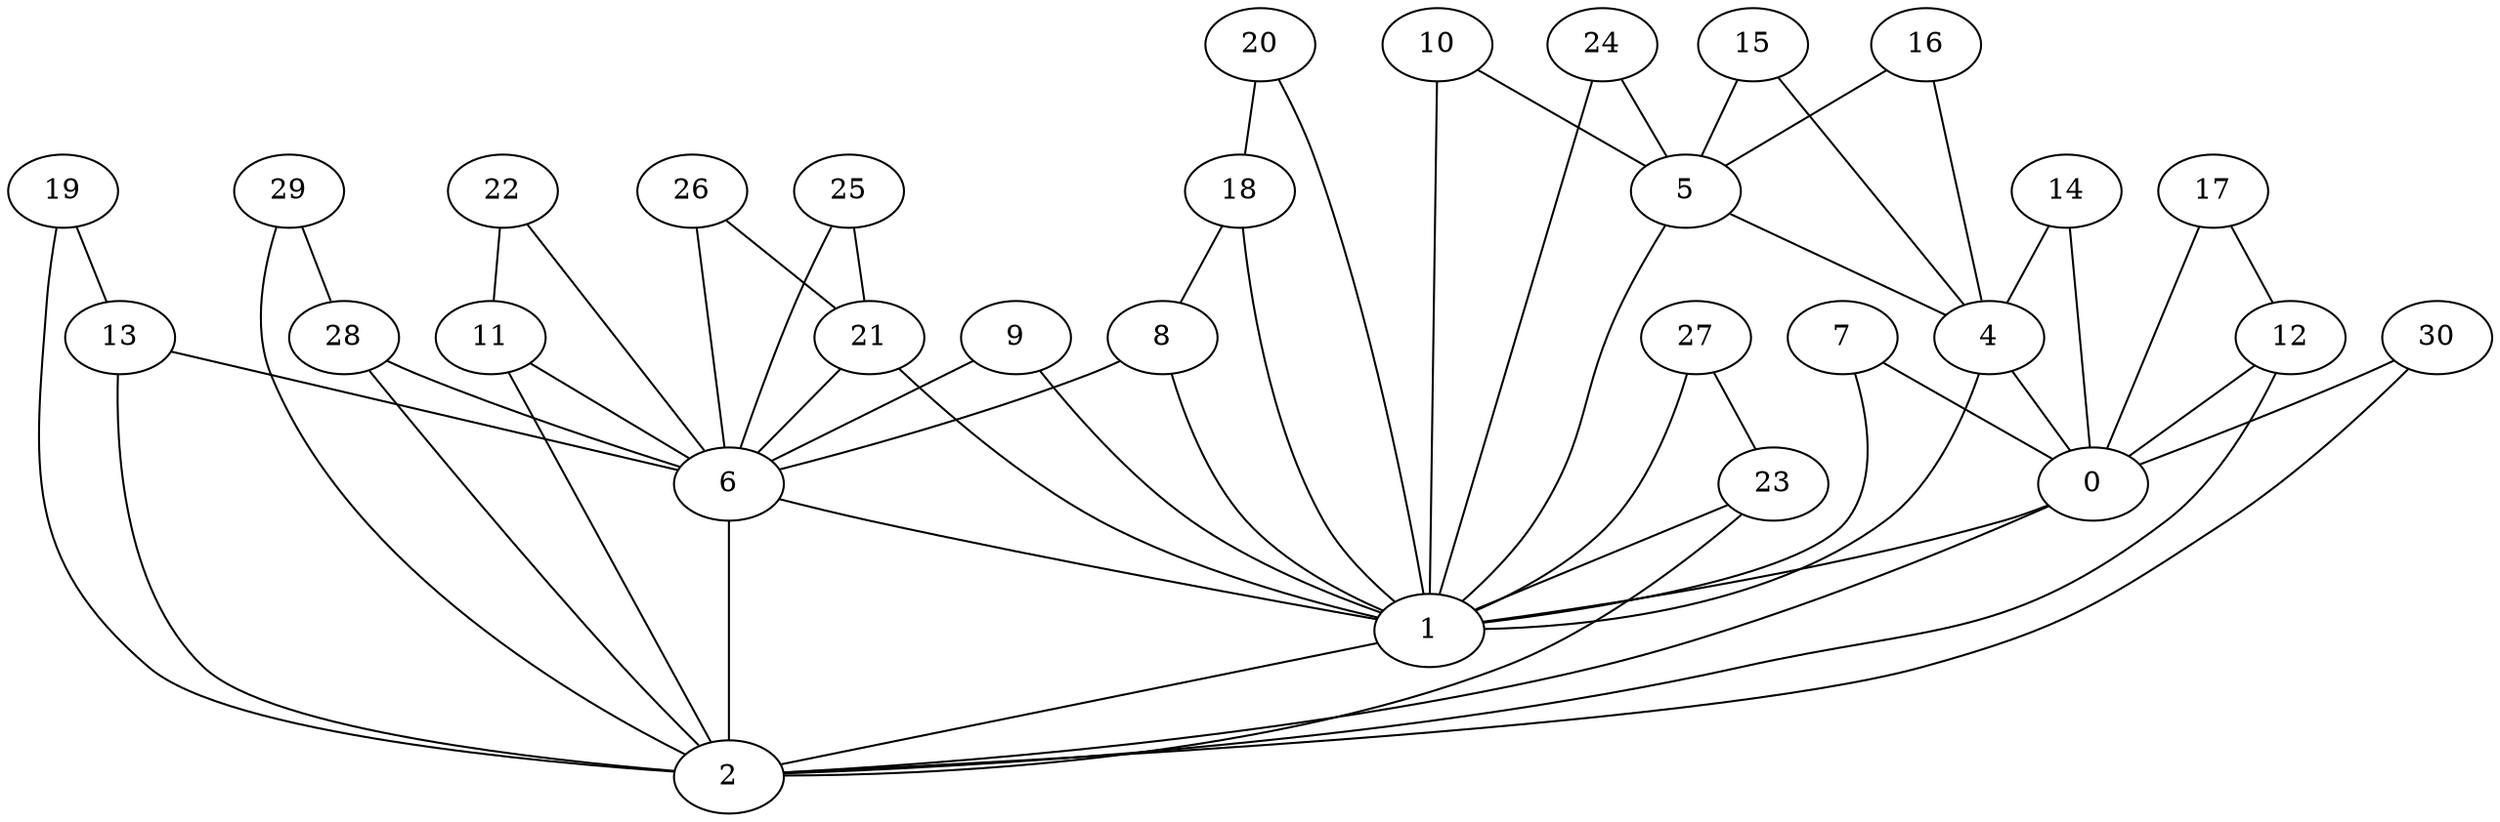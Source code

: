 strict graph G {
0;
1;
2;
4;
5;
6;
7;
8;
9;
10;
11;
12;
13;
14;
15;
16;
17;
18;
19;
20;
21;
22;
23;
24;
25;
26;
27;
28;
29;
30;
4 -- 1;
12 -- 2;
17 -- 12;
5 -- 1;
22 -- 6;
28 -- 6;
29 -- 28;
21 -- 1;
10 -- 5;
15 -- 4;
14 -- 0;
18 -- 1;
8 -- 6;
12 -- 0;
1 -- 2;
27 -- 23;
6 -- 1;
5 -- 4;
16 -- 5;
13 -- 2;
29 -- 2;
23 -- 2;
20 -- 1;
8 -- 1;
0 -- 1;
14 -- 4;
15 -- 5;
16 -- 4;
9 -- 6;
27 -- 1;
25 -- 21;
11 -- 6;
4 -- 0;
19 -- 13;
19 -- 2;
26 -- 6;
18 -- 8;
17 -- 0;
7 -- 0;
22 -- 11;
0 -- 2;
9 -- 1;
6 -- 2;
25 -- 6;
30 -- 0;
10 -- 1;
20 -- 18;
30 -- 2;
23 -- 1;
13 -- 6;
11 -- 2;
24 -- 5;
28 -- 2;
7 -- 1;
24 -- 1;
26 -- 21;
21 -- 6;
}
